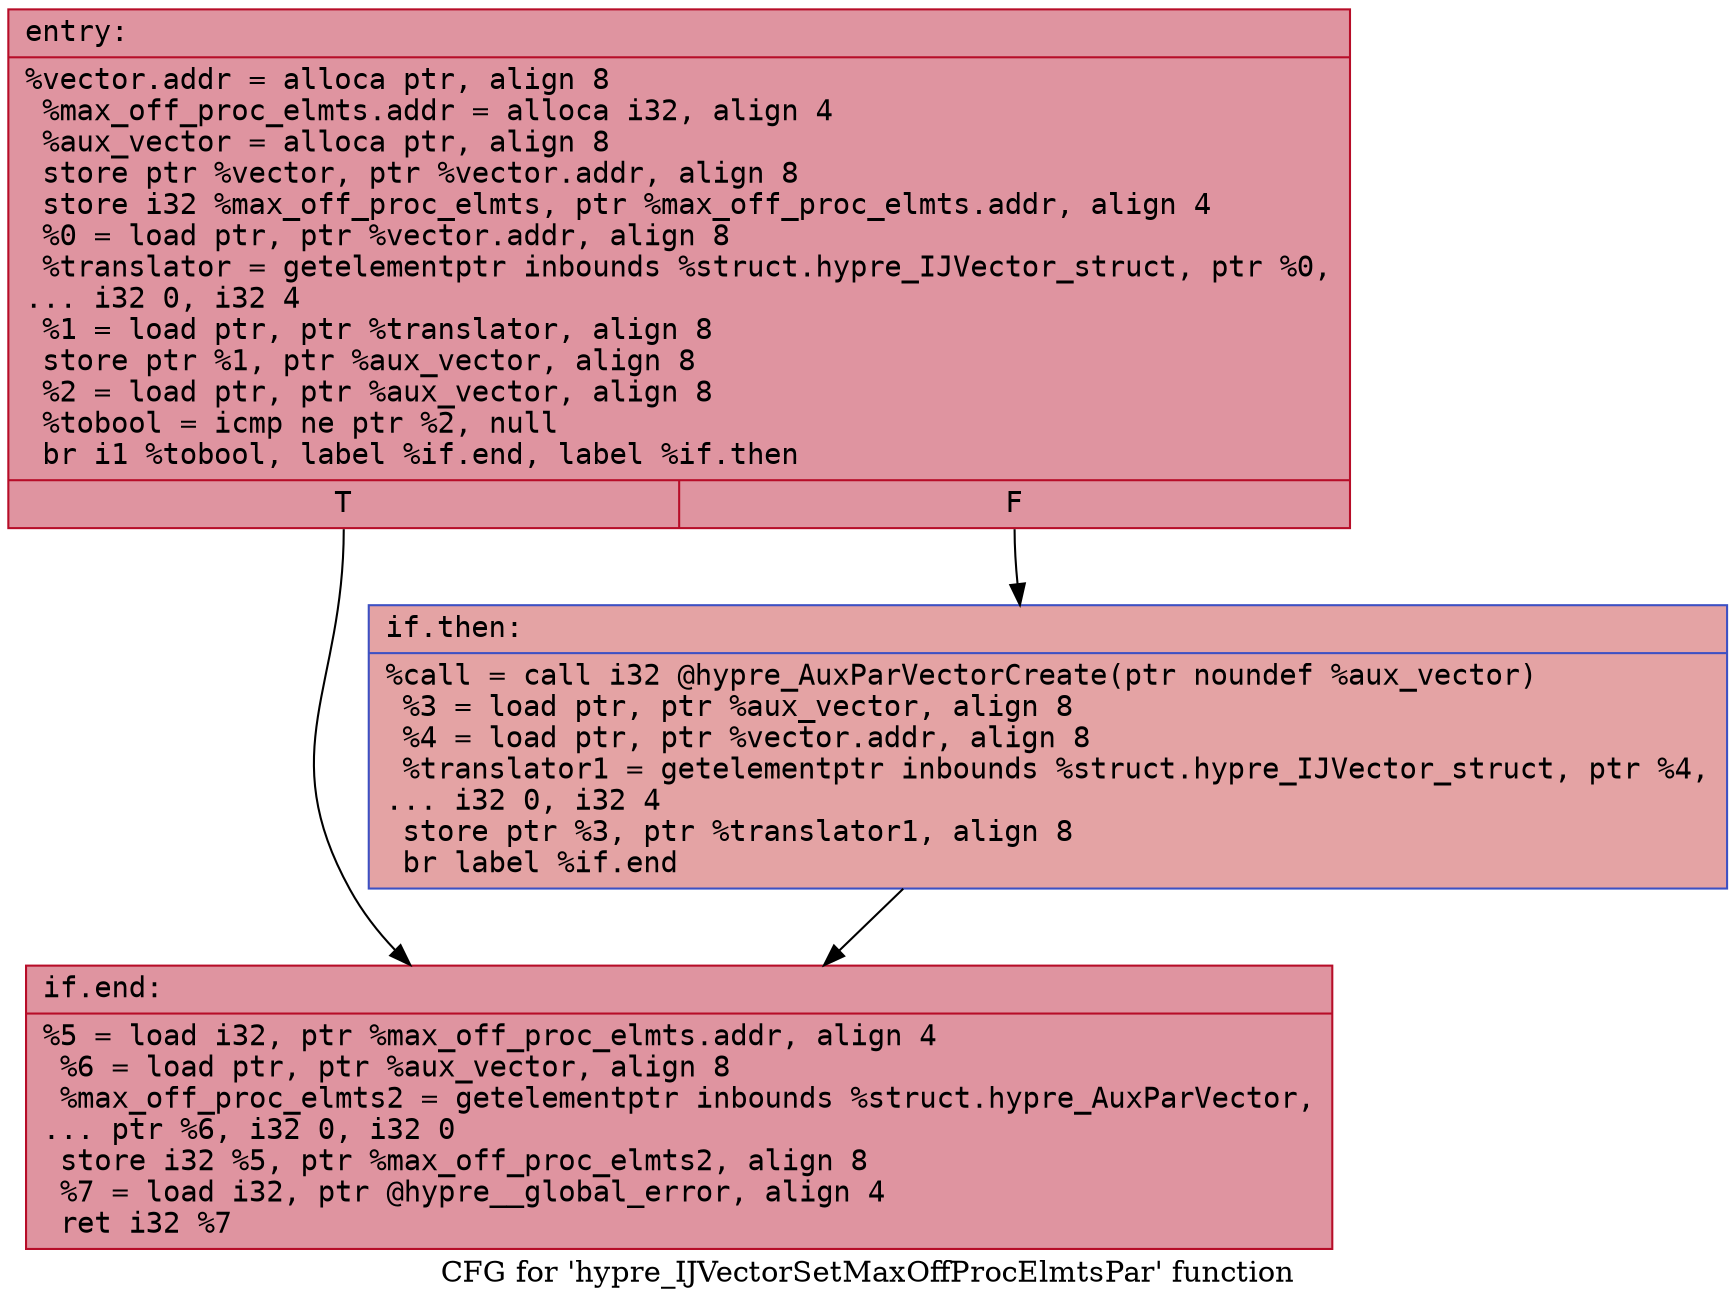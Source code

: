digraph "CFG for 'hypre_IJVectorSetMaxOffProcElmtsPar' function" {
	label="CFG for 'hypre_IJVectorSetMaxOffProcElmtsPar' function";

	Node0x563aadd3fc60 [shape=record,color="#b70d28ff", style=filled, fillcolor="#b70d2870" fontname="Courier",label="{entry:\l|  %vector.addr = alloca ptr, align 8\l  %max_off_proc_elmts.addr = alloca i32, align 4\l  %aux_vector = alloca ptr, align 8\l  store ptr %vector, ptr %vector.addr, align 8\l  store i32 %max_off_proc_elmts, ptr %max_off_proc_elmts.addr, align 4\l  %0 = load ptr, ptr %vector.addr, align 8\l  %translator = getelementptr inbounds %struct.hypre_IJVector_struct, ptr %0,\l... i32 0, i32 4\l  %1 = load ptr, ptr %translator, align 8\l  store ptr %1, ptr %aux_vector, align 8\l  %2 = load ptr, ptr %aux_vector, align 8\l  %tobool = icmp ne ptr %2, null\l  br i1 %tobool, label %if.end, label %if.then\l|{<s0>T|<s1>F}}"];
	Node0x563aadd3fc60:s0 -> Node0x563aadd400d0[tooltip="entry -> if.end\nProbability 62.50%" ];
	Node0x563aadd3fc60:s1 -> Node0x563aadd40120[tooltip="entry -> if.then\nProbability 37.50%" ];
	Node0x563aadd40120 [shape=record,color="#3d50c3ff", style=filled, fillcolor="#c32e3170" fontname="Courier",label="{if.then:\l|  %call = call i32 @hypre_AuxParVectorCreate(ptr noundef %aux_vector)\l  %3 = load ptr, ptr %aux_vector, align 8\l  %4 = load ptr, ptr %vector.addr, align 8\l  %translator1 = getelementptr inbounds %struct.hypre_IJVector_struct, ptr %4,\l... i32 0, i32 4\l  store ptr %3, ptr %translator1, align 8\l  br label %if.end\l}"];
	Node0x563aadd40120 -> Node0x563aadd400d0[tooltip="if.then -> if.end\nProbability 100.00%" ];
	Node0x563aadd400d0 [shape=record,color="#b70d28ff", style=filled, fillcolor="#b70d2870" fontname="Courier",label="{if.end:\l|  %5 = load i32, ptr %max_off_proc_elmts.addr, align 4\l  %6 = load ptr, ptr %aux_vector, align 8\l  %max_off_proc_elmts2 = getelementptr inbounds %struct.hypre_AuxParVector,\l... ptr %6, i32 0, i32 0\l  store i32 %5, ptr %max_off_proc_elmts2, align 8\l  %7 = load i32, ptr @hypre__global_error, align 4\l  ret i32 %7\l}"];
}
